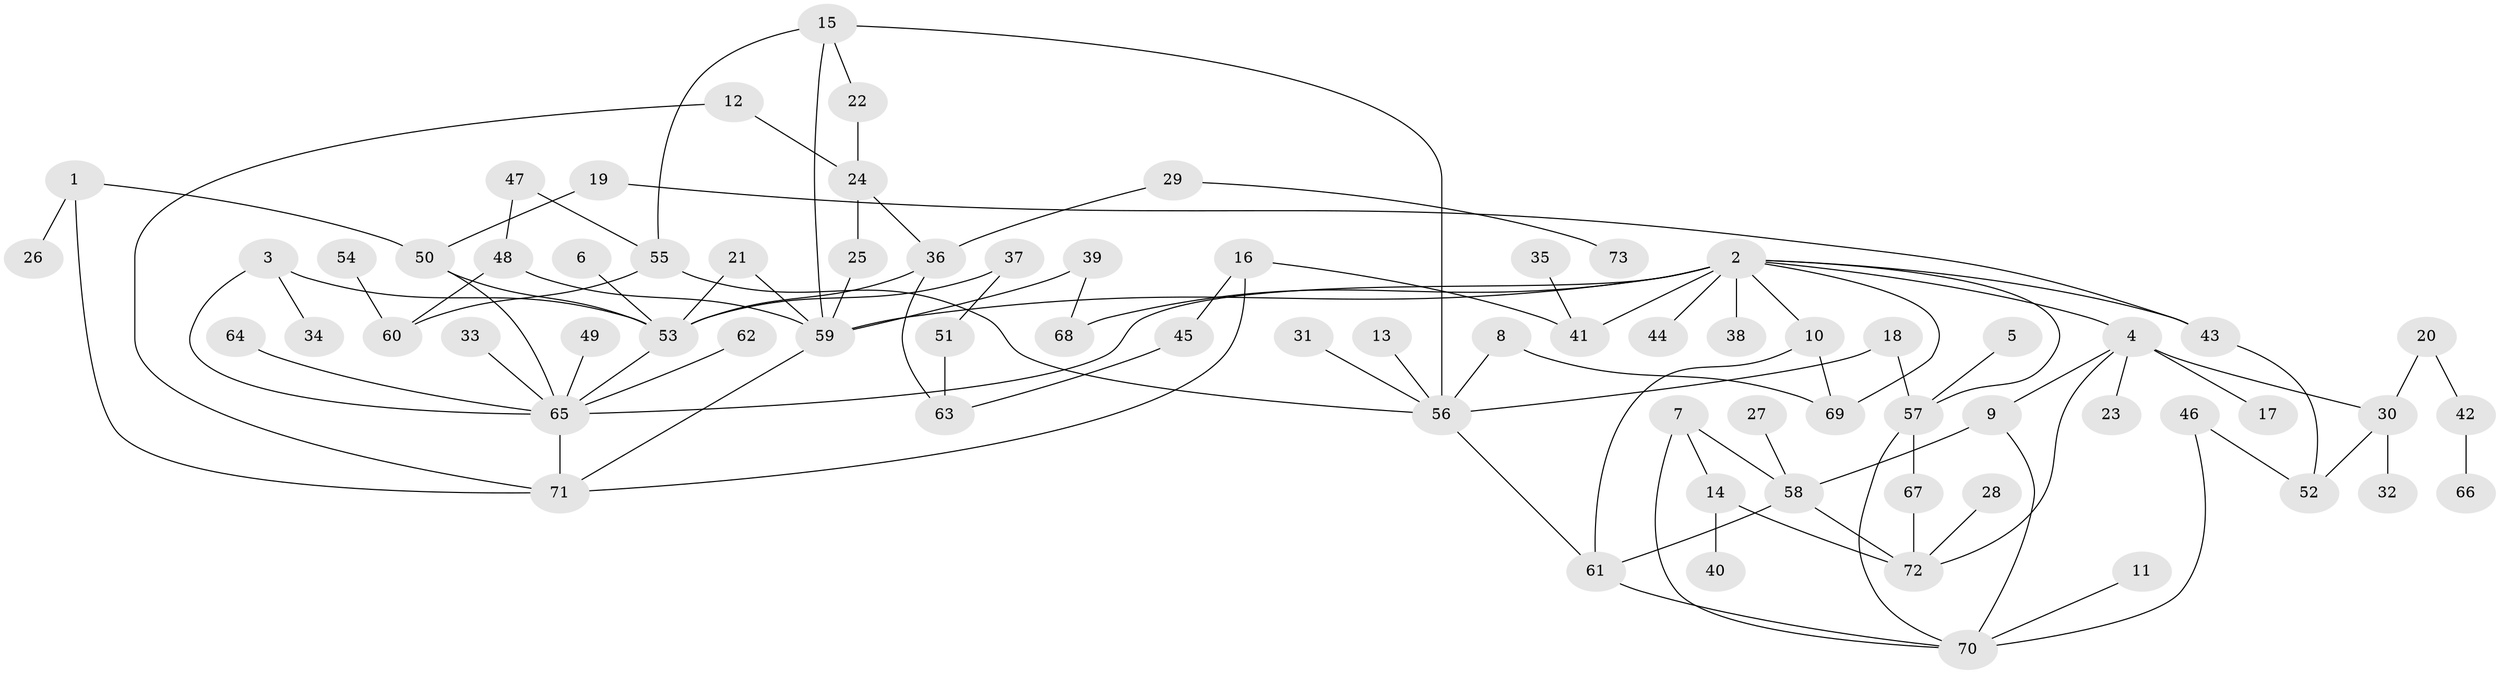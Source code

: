 // original degree distribution, {9: 0.006896551724137931, 6: 0.034482758620689655, 3: 0.14482758620689656, 5: 0.041379310344827586, 4: 0.10344827586206896, 2: 0.35172413793103446, 7: 0.006896551724137931, 1: 0.3103448275862069}
// Generated by graph-tools (version 1.1) at 2025/49/03/09/25 03:49:18]
// undirected, 73 vertices, 101 edges
graph export_dot {
graph [start="1"]
  node [color=gray90,style=filled];
  1;
  2;
  3;
  4;
  5;
  6;
  7;
  8;
  9;
  10;
  11;
  12;
  13;
  14;
  15;
  16;
  17;
  18;
  19;
  20;
  21;
  22;
  23;
  24;
  25;
  26;
  27;
  28;
  29;
  30;
  31;
  32;
  33;
  34;
  35;
  36;
  37;
  38;
  39;
  40;
  41;
  42;
  43;
  44;
  45;
  46;
  47;
  48;
  49;
  50;
  51;
  52;
  53;
  54;
  55;
  56;
  57;
  58;
  59;
  60;
  61;
  62;
  63;
  64;
  65;
  66;
  67;
  68;
  69;
  70;
  71;
  72;
  73;
  1 -- 26 [weight=1.0];
  1 -- 50 [weight=1.0];
  1 -- 71 [weight=1.0];
  2 -- 4 [weight=1.0];
  2 -- 10 [weight=1.0];
  2 -- 38 [weight=1.0];
  2 -- 41 [weight=1.0];
  2 -- 43 [weight=1.0];
  2 -- 44 [weight=1.0];
  2 -- 57 [weight=1.0];
  2 -- 59 [weight=1.0];
  2 -- 65 [weight=1.0];
  2 -- 68 [weight=1.0];
  2 -- 69 [weight=1.0];
  3 -- 34 [weight=1.0];
  3 -- 53 [weight=1.0];
  3 -- 65 [weight=1.0];
  4 -- 9 [weight=1.0];
  4 -- 17 [weight=1.0];
  4 -- 23 [weight=1.0];
  4 -- 30 [weight=1.0];
  4 -- 72 [weight=1.0];
  5 -- 57 [weight=1.0];
  6 -- 53 [weight=1.0];
  7 -- 14 [weight=1.0];
  7 -- 58 [weight=1.0];
  7 -- 70 [weight=1.0];
  8 -- 56 [weight=1.0];
  8 -- 69 [weight=1.0];
  9 -- 58 [weight=1.0];
  9 -- 70 [weight=1.0];
  10 -- 61 [weight=1.0];
  10 -- 69 [weight=1.0];
  11 -- 70 [weight=1.0];
  12 -- 24 [weight=1.0];
  12 -- 71 [weight=1.0];
  13 -- 56 [weight=1.0];
  14 -- 40 [weight=1.0];
  14 -- 72 [weight=1.0];
  15 -- 22 [weight=1.0];
  15 -- 55 [weight=1.0];
  15 -- 56 [weight=1.0];
  15 -- 59 [weight=1.0];
  16 -- 41 [weight=1.0];
  16 -- 45 [weight=1.0];
  16 -- 71 [weight=1.0];
  18 -- 56 [weight=1.0];
  18 -- 57 [weight=1.0];
  19 -- 43 [weight=1.0];
  19 -- 50 [weight=1.0];
  20 -- 30 [weight=1.0];
  20 -- 42 [weight=1.0];
  21 -- 53 [weight=1.0];
  21 -- 59 [weight=1.0];
  22 -- 24 [weight=1.0];
  24 -- 25 [weight=1.0];
  24 -- 36 [weight=1.0];
  25 -- 59 [weight=1.0];
  27 -- 58 [weight=1.0];
  28 -- 72 [weight=1.0];
  29 -- 36 [weight=1.0];
  29 -- 73 [weight=1.0];
  30 -- 32 [weight=1.0];
  30 -- 52 [weight=1.0];
  31 -- 56 [weight=1.0];
  33 -- 65 [weight=1.0];
  35 -- 41 [weight=1.0];
  36 -- 53 [weight=1.0];
  36 -- 63 [weight=1.0];
  37 -- 51 [weight=1.0];
  37 -- 53 [weight=1.0];
  39 -- 59 [weight=1.0];
  39 -- 68 [weight=1.0];
  42 -- 66 [weight=1.0];
  43 -- 52 [weight=1.0];
  45 -- 63 [weight=1.0];
  46 -- 52 [weight=1.0];
  46 -- 70 [weight=1.0];
  47 -- 48 [weight=1.0];
  47 -- 55 [weight=1.0];
  48 -- 59 [weight=1.0];
  48 -- 60 [weight=1.0];
  49 -- 65 [weight=1.0];
  50 -- 53 [weight=1.0];
  50 -- 65 [weight=1.0];
  51 -- 63 [weight=1.0];
  53 -- 65 [weight=1.0];
  54 -- 60 [weight=1.0];
  55 -- 56 [weight=1.0];
  55 -- 60 [weight=1.0];
  56 -- 61 [weight=1.0];
  57 -- 67 [weight=1.0];
  57 -- 70 [weight=1.0];
  58 -- 61 [weight=1.0];
  58 -- 72 [weight=1.0];
  59 -- 71 [weight=1.0];
  61 -- 70 [weight=1.0];
  62 -- 65 [weight=1.0];
  64 -- 65 [weight=1.0];
  65 -- 71 [weight=1.0];
  67 -- 72 [weight=1.0];
}
